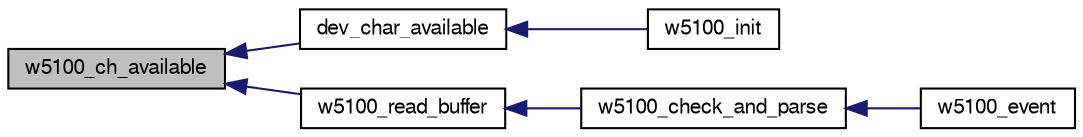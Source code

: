 digraph "w5100_ch_available"
{
  edge [fontname="FreeSans",fontsize="10",labelfontname="FreeSans",labelfontsize="10"];
  node [fontname="FreeSans",fontsize="10",shape=record];
  rankdir="LR";
  Node1 [label="w5100_ch_available",height=0.2,width=0.4,color="black", fillcolor="grey75", style="filled", fontcolor="black"];
  Node1 -> Node2 [dir="back",color="midnightblue",fontsize="10",style="solid",fontname="FreeSans"];
  Node2 [label="dev_char_available",height=0.2,width=0.4,color="black", fillcolor="white", style="filled",URL="$w5100_8c.html#ac607c7e302a7a46608bf2c3897940f09"];
  Node2 -> Node3 [dir="back",color="midnightblue",fontsize="10",style="solid",fontname="FreeSans"];
  Node3 [label="w5100_init",height=0.2,width=0.4,color="black", fillcolor="white", style="filled",URL="$w5100_8h.html#a3a4ec6731e43710788d3e51f7749259c"];
  Node1 -> Node4 [dir="back",color="midnightblue",fontsize="10",style="solid",fontname="FreeSans"];
  Node4 [label="w5100_read_buffer",height=0.2,width=0.4,color="black", fillcolor="white", style="filled",URL="$w5100_8h.html#a2ae213a79bee0946b566b34f16fa543c"];
  Node4 -> Node5 [dir="back",color="midnightblue",fontsize="10",style="solid",fontname="FreeSans"];
  Node5 [label="w5100_check_and_parse",height=0.2,width=0.4,color="black", fillcolor="white", style="filled",URL="$w5100_8h.html#afdd593c03d1555eeaeb9252463c6d8e4"];
  Node5 -> Node6 [dir="back",color="midnightblue",fontsize="10",style="solid",fontname="FreeSans"];
  Node6 [label="w5100_event",height=0.2,width=0.4,color="black", fillcolor="white", style="filled",URL="$w5100_8h.html#a7266971e7bc00efad150ab73bbfc8c29"];
}
